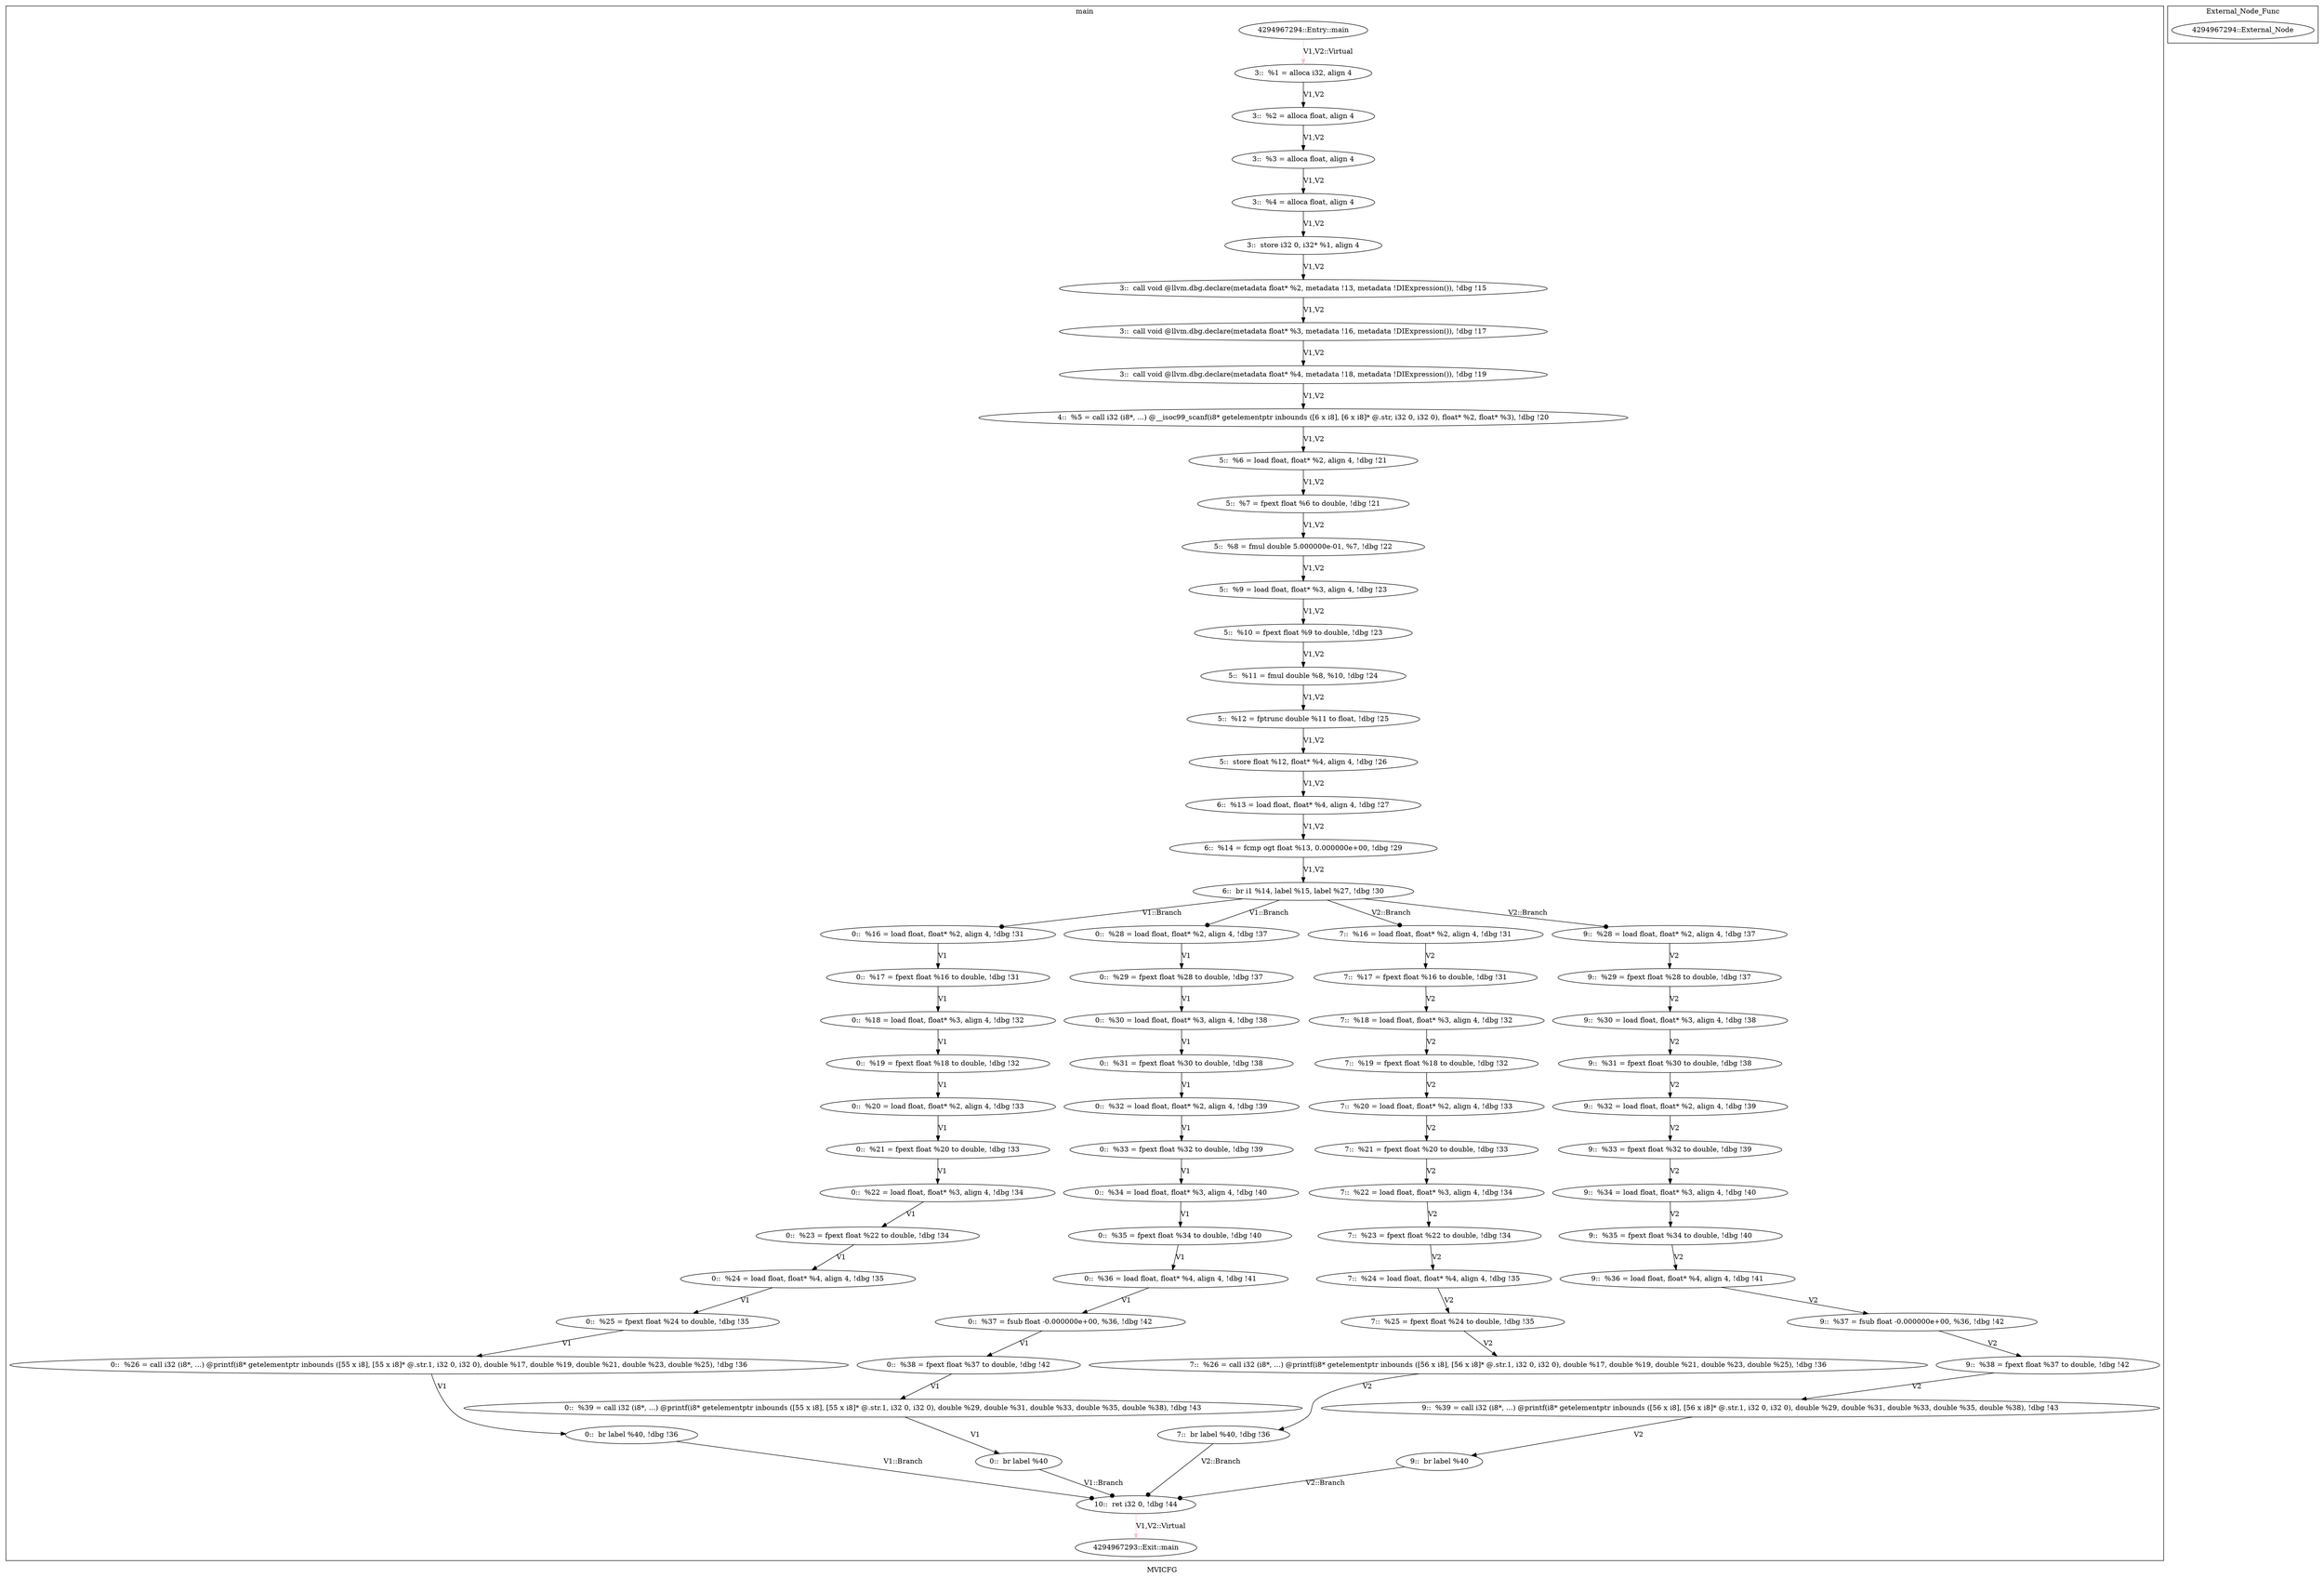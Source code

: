 digraph "MVICFG" {
	label="MVICFG";
/* Generating Nodes */
	subgraph cluster_1 {
		label="main";
		"48" [label="4294967294::Entry::main"];
		"2" [label="3::  %1 = alloca i32, align 4"];
		"3" [label="3::  %2 = alloca float, align 4"];
		"4" [label="3::  %3 = alloca float, align 4"];
		"5" [label="3::  %4 = alloca float, align 4"];
		"6" [label="3::  store i32 0, i32* %1, align 4"];
		"7" [label="3::  call void @llvm.dbg.declare(metadata float* %2, metadata !13, metadata !DIExpression()), !dbg !15"];
		"8" [label="3::  call void @llvm.dbg.declare(metadata float* %3, metadata !16, metadata !DIExpression()), !dbg !17"];
		"9" [label="3::  call void @llvm.dbg.declare(metadata float* %4, metadata !18, metadata !DIExpression()), !dbg !19"];
		"10" [label="4::  %5 = call i32 (i8*, ...) @__isoc99_scanf(i8* getelementptr inbounds ([6 x i8], [6 x i8]* @.str, i32 0, i32 0), float* %2, float* %3), !dbg !20"];
		"11" [label="5::  %6 = load float, float* %2, align 4, !dbg !21"];
		"12" [label="5::  %7 = fpext float %6 to double, !dbg !21"];
		"13" [label="5::  %8 = fmul double 5.000000e-01, %7, !dbg !22"];
		"14" [label="5::  %9 = load float, float* %3, align 4, !dbg !23"];
		"15" [label="5::  %10 = fpext float %9 to double, !dbg !23"];
		"16" [label="5::  %11 = fmul double %8, %10, !dbg !24"];
		"17" [label="5::  %12 = fptrunc double %11 to float, !dbg !25"];
		"18" [label="5::  store float %12, float* %4, align 4, !dbg !26"];
		"19" [label="6::  %13 = load float, float* %4, align 4, !dbg !27"];
		"20" [label="6::  %14 = fcmp ogt float %13, 0.000000e+00, !dbg !29"];
		"21" [label="6::  br i1 %14, label %15, label %27, !dbg !30"];
		"22" [label="0::  %16 = load float, float* %2, align 4, !dbg !31"];
		"23" [label="0::  %17 = fpext float %16 to double, !dbg !31"];
		"24" [label="0::  %18 = load float, float* %3, align 4, !dbg !32"];
		"25" [label="0::  %19 = fpext float %18 to double, !dbg !32"];
		"26" [label="0::  %20 = load float, float* %2, align 4, !dbg !33"];
		"27" [label="0::  %21 = fpext float %20 to double, !dbg !33"];
		"28" [label="0::  %22 = load float, float* %3, align 4, !dbg !34"];
		"29" [label="0::  %23 = fpext float %22 to double, !dbg !34"];
		"30" [label="0::  %24 = load float, float* %4, align 4, !dbg !35"];
		"31" [label="0::  %25 = fpext float %24 to double, !dbg !35"];
		"32" [label="0::  %26 = call i32 (i8*, ...) @printf(i8* getelementptr inbounds ([55 x i8], [55 x i8]* @.str.1, i32 0, i32 0), double %17, double %19, double %21, double %23, double %25), !dbg !36"];
		"33" [label="0::  br label %40, !dbg !36"];
		"34" [label="0::  %28 = load float, float* %2, align 4, !dbg !37"];
		"35" [label="0::  %29 = fpext float %28 to double, !dbg !37"];
		"36" [label="0::  %30 = load float, float* %3, align 4, !dbg !38"];
		"37" [label="0::  %31 = fpext float %30 to double, !dbg !38"];
		"38" [label="0::  %32 = load float, float* %2, align 4, !dbg !39"];
		"39" [label="0::  %33 = fpext float %32 to double, !dbg !39"];
		"40" [label="0::  %34 = load float, float* %3, align 4, !dbg !40"];
		"41" [label="0::  %35 = fpext float %34 to double, !dbg !40"];
		"42" [label="0::  %36 = load float, float* %4, align 4, !dbg !41"];
		"43" [label="0::  %37 = fsub float -0.000000e+00, %36, !dbg !42"];
		"44" [label="0::  %38 = fpext float %37 to double, !dbg !42"];
		"45" [label="0::  %39 = call i32 (i8*, ...) @printf(i8* getelementptr inbounds ([55 x i8], [55 x i8]* @.str.1, i32 0, i32 0), double %29, double %31, double %33, double %35, double %38), !dbg !43"];
		"46" [label="0::  br label %40"];
		"47" [label="10::  ret i32 0, !dbg !44"];
		"49" [label="4294967293::Exit::main"];
		"55" [label="7::  %16 = load float, float* %2, align 4, !dbg !31"];
		"56" [label="7::  %17 = fpext float %16 to double, !dbg !31"];
		"57" [label="7::  %18 = load float, float* %3, align 4, !dbg !32"];
		"58" [label="7::  %19 = fpext float %18 to double, !dbg !32"];
		"59" [label="7::  %20 = load float, float* %2, align 4, !dbg !33"];
		"60" [label="7::  %21 = fpext float %20 to double, !dbg !33"];
		"61" [label="7::  %22 = load float, float* %3, align 4, !dbg !34"];
		"62" [label="7::  %23 = fpext float %22 to double, !dbg !34"];
		"63" [label="7::  %24 = load float, float* %4, align 4, !dbg !35"];
		"64" [label="7::  %25 = fpext float %24 to double, !dbg !35"];
		"65" [label="7::  %26 = call i32 (i8*, ...) @printf(i8* getelementptr inbounds ([56 x i8], [56 x i8]* @.str.1, i32 0, i32 0), double %17, double %19, double %21, double %23, double %25), !dbg !36"];
		"66" [label="7::  br label %40, !dbg !36"];
		"67" [label="9::  %28 = load float, float* %2, align 4, !dbg !37"];
		"68" [label="9::  %29 = fpext float %28 to double, !dbg !37"];
		"69" [label="9::  %30 = load float, float* %3, align 4, !dbg !38"];
		"70" [label="9::  %31 = fpext float %30 to double, !dbg !38"];
		"71" [label="9::  %32 = load float, float* %2, align 4, !dbg !39"];
		"72" [label="9::  %33 = fpext float %32 to double, !dbg !39"];
		"73" [label="9::  %34 = load float, float* %3, align 4, !dbg !40"];
		"74" [label="9::  %35 = fpext float %34 to double, !dbg !40"];
		"75" [label="9::  %36 = load float, float* %4, align 4, !dbg !41"];
		"76" [label="9::  %37 = fsub float -0.000000e+00, %36, !dbg !42"];
		"77" [label="9::  %38 = fpext float %37 to double, !dbg !42"];
		"78" [label="9::  %39 = call i32 (i8*, ...) @printf(i8* getelementptr inbounds ([56 x i8], [56 x i8]* @.str.1, i32 0, i32 0), double %29, double %31, double %33, double %35, double %38), !dbg !43"];
		"79" [label="9::  br label %40"];
	}
	subgraph cluster_53 {
		label="External_Node_Func";
		"54" [label="4294967294::External_Node"];
	}

/* Generating Edges */
		"2" -> "3" [arrowhead = normal, penwidth = 1.0, color = black, label="V1,V2"];
		"3" -> "4" [arrowhead = normal, penwidth = 1.0, color = black, label="V1,V2"];
		"4" -> "5" [arrowhead = normal, penwidth = 1.0, color = black, label="V1,V2"];
		"5" -> "6" [arrowhead = normal, penwidth = 1.0, color = black, label="V1,V2"];
		"6" -> "7" [arrowhead = normal, penwidth = 1.0, color = black, label="V1,V2"];
		"7" -> "8" [arrowhead = normal, penwidth = 1.0, color = black, label="V1,V2"];
		"8" -> "9" [arrowhead = normal, penwidth = 1.0, color = black, label="V1,V2"];
		"11" -> "12" [arrowhead = normal, penwidth = 1.0, color = black, label="V1,V2"];
		"12" -> "13" [arrowhead = normal, penwidth = 1.0, color = black, label="V1,V2"];
		"13" -> "14" [arrowhead = normal, penwidth = 1.0, color = black, label="V1,V2"];
		"14" -> "15" [arrowhead = normal, penwidth = 1.0, color = black, label="V1,V2"];
		"15" -> "16" [arrowhead = normal, penwidth = 1.0, color = black, label="V1,V2"];
		"16" -> "17" [arrowhead = normal, penwidth = 1.0, color = black, label="V1,V2"];
		"17" -> "18" [arrowhead = normal, penwidth = 1.0, color = black, label="V1,V2"];
		"19" -> "20" [arrowhead = normal, penwidth = 1.0, color = black, label="V1,V2"];
		"20" -> "21" [arrowhead = normal, penwidth = 1.0, color = black, label="V1,V2"];
		"22" -> "23" [arrowhead = normal, penwidth = 1.0, color = black, label="V1"];
		"23" -> "24" [arrowhead = normal, penwidth = 1.0, color = black, label="V1"];
		"24" -> "25" [arrowhead = normal, penwidth = 1.0, color = black, label="V1"];
		"25" -> "26" [arrowhead = normal, penwidth = 1.0, color = black, label="V1"];
		"26" -> "27" [arrowhead = normal, penwidth = 1.0, color = black, label="V1"];
		"27" -> "28" [arrowhead = normal, penwidth = 1.0, color = black, label="V1"];
		"28" -> "29" [arrowhead = normal, penwidth = 1.0, color = black, label="V1"];
		"29" -> "30" [arrowhead = normal, penwidth = 1.0, color = black, label="V1"];
		"30" -> "31" [arrowhead = normal, penwidth = 1.0, color = black, label="V1"];
		"31" -> "32" [arrowhead = normal, penwidth = 1.0, color = black, label="V1"];
		"32" -> "33" [arrowhead = normal, penwidth = 1.0, color = black, label="V1"];
		"34" -> "35" [arrowhead = normal, penwidth = 1.0, color = black, label="V1"];
		"35" -> "36" [arrowhead = normal, penwidth = 1.0, color = black, label="V1"];
		"36" -> "37" [arrowhead = normal, penwidth = 1.0, color = black, label="V1"];
		"37" -> "38" [arrowhead = normal, penwidth = 1.0, color = black, label="V1"];
		"38" -> "39" [arrowhead = normal, penwidth = 1.0, color = black, label="V1"];
		"39" -> "40" [arrowhead = normal, penwidth = 1.0, color = black, label="V1"];
		"40" -> "41" [arrowhead = normal, penwidth = 1.0, color = black, label="V1"];
		"41" -> "42" [arrowhead = normal, penwidth = 1.0, color = black, label="V1"];
		"42" -> "43" [arrowhead = normal, penwidth = 1.0, color = black, label="V1"];
		"43" -> "44" [arrowhead = normal, penwidth = 1.0, color = black, label="V1"];
		"44" -> "45" [arrowhead = normal, penwidth = 1.0, color = black, label="V1"];
		"45" -> "46" [arrowhead = normal, penwidth = 1.0, color = black, label="V1"];
		"48" -> "2" [arrowhead = normal, penwidth = 1.0, color = pink, label="V1,V2::Virtual"];
		"47" -> "49" [arrowhead = normal, penwidth = 1.0, color = pink, label="V1,V2::Virtual"];
		"9" -> "10" [arrowhead = normal, penwidth = 1.0, color = black, label="V1,V2"];
		"10" -> "11" [arrowhead = normal, penwidth = 1.0, color = black, label="V1,V2"];
		"18" -> "19" [arrowhead = normal, penwidth = 1.0, color = black, label="V1,V2"];
		"21" -> "22" [arrowhead = dot, penwidth = 1.0, color = black, label="V1::Branch"];
		"21" -> "34" [arrowhead = dot, penwidth = 1.0, color = black, label="V1::Branch"];
		"33" -> "47" [arrowhead = dot, penwidth = 1.0, color = black, label="V1::Branch"];
		"46" -> "47" [arrowhead = dot, penwidth = 1.0, color = black, label="V1::Branch"];
		"21" -> "55" [arrowhead = dot, penwidth = 1.0, color = black, label="V2::Branch"];
		"66" -> "47" [arrowhead = dot, penwidth = 1.0, color = black, label="V2::Branch"];
		"21" -> "67" [arrowhead = dot, penwidth = 1.0, color = black, label="V2::Branch"];
		"79" -> "47" [arrowhead = dot, penwidth = 1.0, color = black, label="V2::Branch"];
		"55" -> "56" [arrowhead = normal, penwidth = 1.0, color = black, label="V2"];
		"56" -> "57" [arrowhead = normal, penwidth = 1.0, color = black, label="V2"];
		"57" -> "58" [arrowhead = normal, penwidth = 1.0, color = black, label="V2"];
		"58" -> "59" [arrowhead = normal, penwidth = 1.0, color = black, label="V2"];
		"59" -> "60" [arrowhead = normal, penwidth = 1.0, color = black, label="V2"];
		"60" -> "61" [arrowhead = normal, penwidth = 1.0, color = black, label="V2"];
		"61" -> "62" [arrowhead = normal, penwidth = 1.0, color = black, label="V2"];
		"62" -> "63" [arrowhead = normal, penwidth = 1.0, color = black, label="V2"];
		"63" -> "64" [arrowhead = normal, penwidth = 1.0, color = black, label="V2"];
		"64" -> "65" [arrowhead = normal, penwidth = 1.0, color = black, label="V2"];
		"65" -> "66" [arrowhead = normal, penwidth = 1.0, color = black, label="V2"];
		"67" -> "68" [arrowhead = normal, penwidth = 1.0, color = black, label="V2"];
		"68" -> "69" [arrowhead = normal, penwidth = 1.0, color = black, label="V2"];
		"69" -> "70" [arrowhead = normal, penwidth = 1.0, color = black, label="V2"];
		"70" -> "71" [arrowhead = normal, penwidth = 1.0, color = black, label="V2"];
		"71" -> "72" [arrowhead = normal, penwidth = 1.0, color = black, label="V2"];
		"72" -> "73" [arrowhead = normal, penwidth = 1.0, color = black, label="V2"];
		"73" -> "74" [arrowhead = normal, penwidth = 1.0, color = black, label="V2"];
		"74" -> "75" [arrowhead = normal, penwidth = 1.0, color = black, label="V2"];
		"75" -> "76" [arrowhead = normal, penwidth = 1.0, color = black, label="V2"];
		"76" -> "77" [arrowhead = normal, penwidth = 1.0, color = black, label="V2"];
		"77" -> "78" [arrowhead = normal, penwidth = 1.0, color = black, label="V2"];
		"78" -> "79" [arrowhead = normal, penwidth = 1.0, color = black, label="V2"];
}

